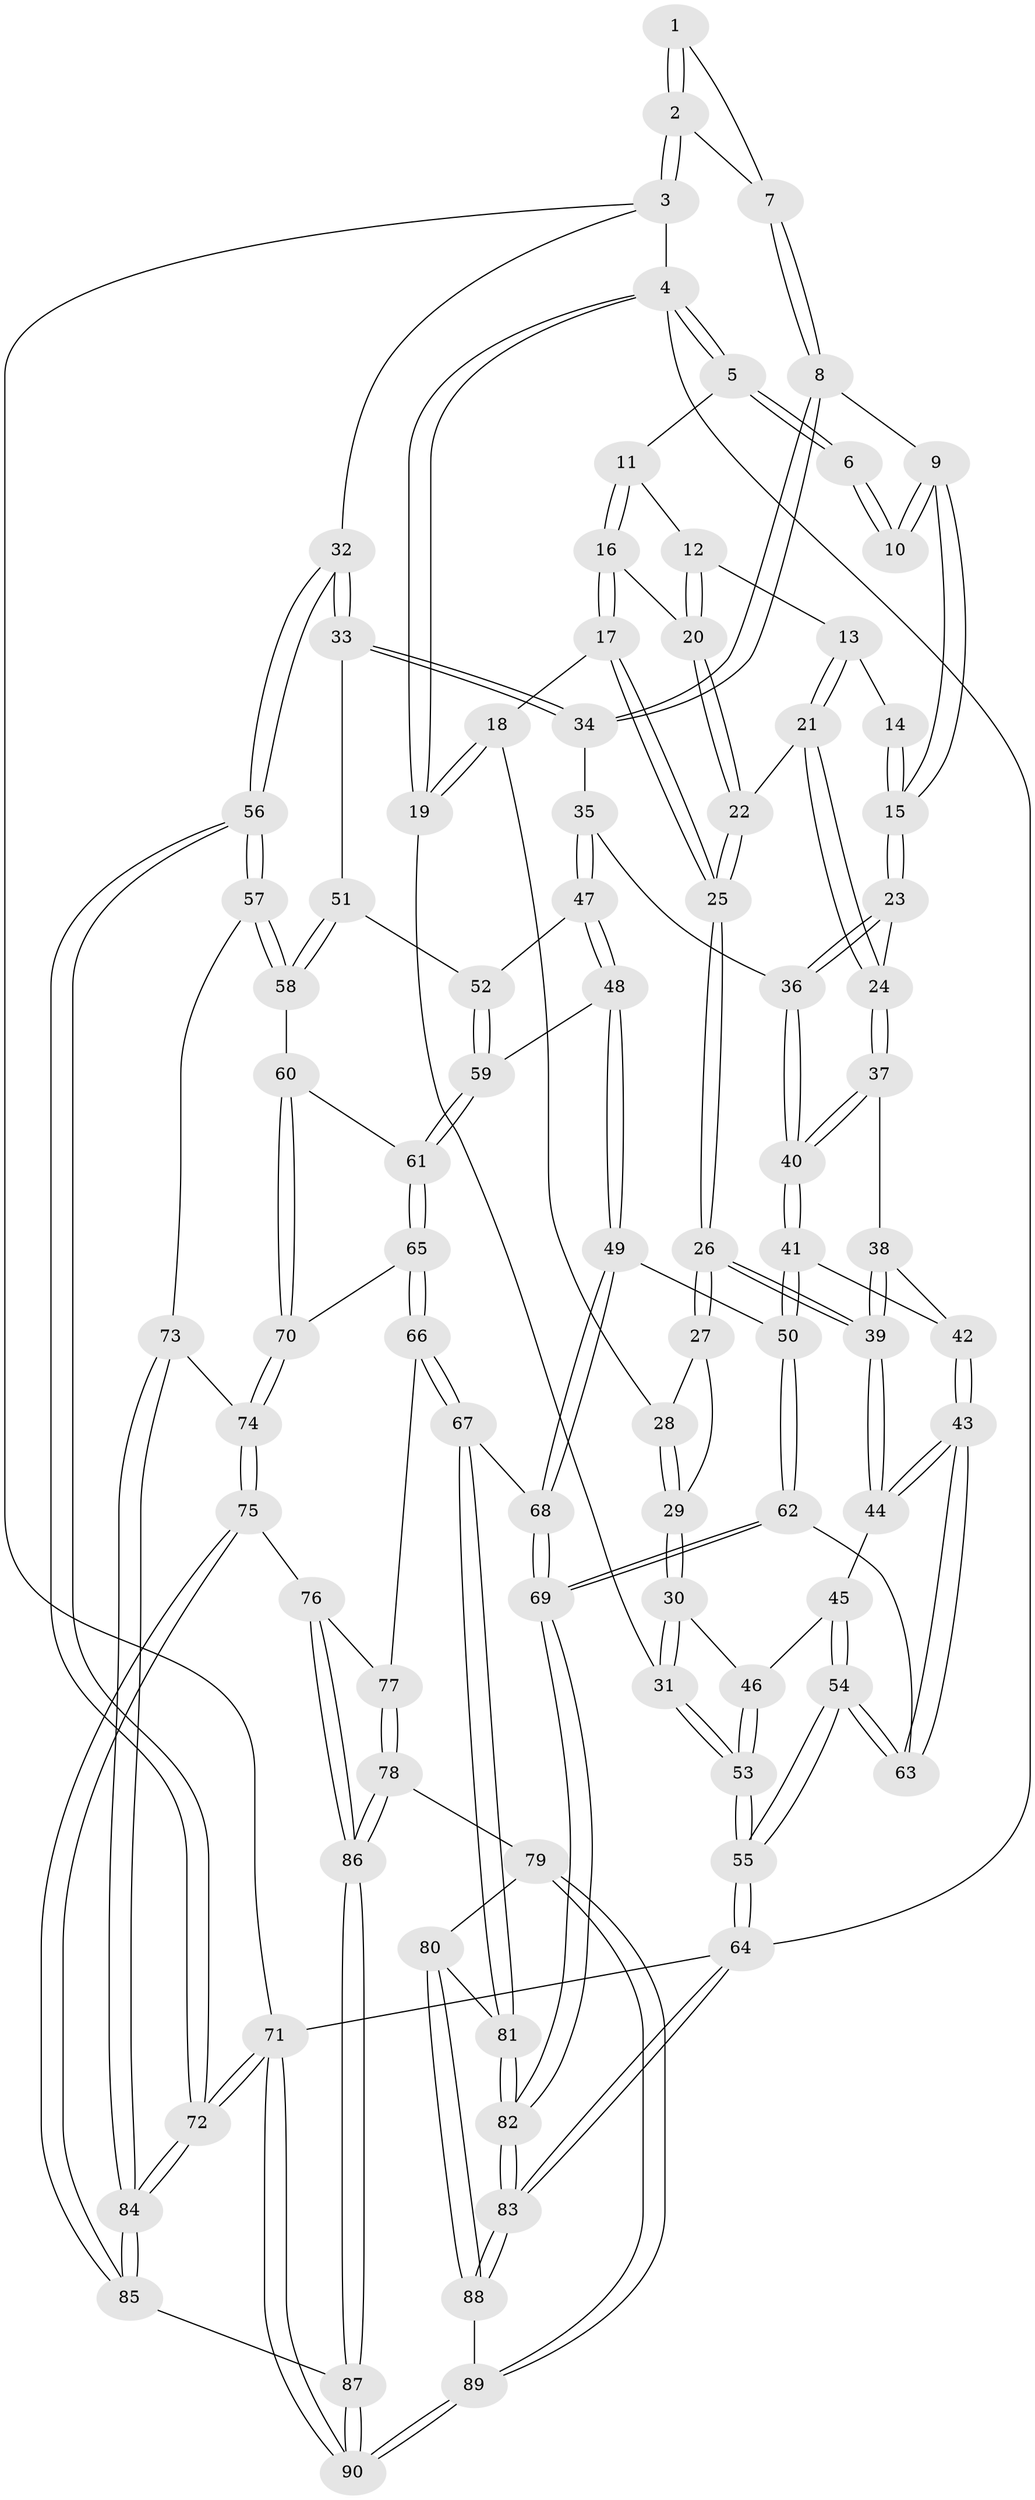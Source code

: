 // coarse degree distribution, {2: 0.06896551724137931, 4: 0.4482758620689655, 3: 0.3793103448275862, 5: 0.06896551724137931, 7: 0.034482758620689655}
// Generated by graph-tools (version 1.1) at 2025/38/03/04/25 23:38:29]
// undirected, 90 vertices, 222 edges
graph export_dot {
  node [color=gray90,style=filled];
  1 [pos="+0.6812136622229821+0"];
  2 [pos="+1+0"];
  3 [pos="+1+0"];
  4 [pos="+0+0"];
  5 [pos="+0.2707221447443414+0"];
  6 [pos="+0.6589631549682814+0"];
  7 [pos="+0.8778117510224169+0.11340898961221"];
  8 [pos="+0.8220737783576628+0.2015717773726289"];
  9 [pos="+0.7593442079241847+0.18052130078878023"];
  10 [pos="+0.6579245927870473+0"];
  11 [pos="+0.283551005651928+0"];
  12 [pos="+0.3569465566810562+0"];
  13 [pos="+0.5170054541867058+0.09330635709163654"];
  14 [pos="+0.6102327466240944+0"];
  15 [pos="+0.5919428961017242+0.24830082115602273"];
  16 [pos="+0.20956558602311326+0.1398333620752073"];
  17 [pos="+0.19154247651673198+0.18160435608523648"];
  18 [pos="+0+0.16037926369358615"];
  19 [pos="+0+0.05232185883449455"];
  20 [pos="+0.4126117023876575+0.17345412138614288"];
  21 [pos="+0.5216481503764685+0.2430259017220416"];
  22 [pos="+0.45006700655566256+0.24223110287178773"];
  23 [pos="+0.5872441213933746+0.2512453931350444"];
  24 [pos="+0.5320408903095794+0.24764443511906142"];
  25 [pos="+0.2579610369216415+0.3589968032256131"];
  26 [pos="+0.2574085550207858+0.3609080440801787"];
  27 [pos="+0.12479365269083492+0.35285290867368324"];
  28 [pos="+0.043224063727307596+0.2833449416199929"];
  29 [pos="+0+0.3999759397231022"];
  30 [pos="+0+0.4241703417526995"];
  31 [pos="+0+0.415132031298076"];
  32 [pos="+1+0.35184715751558676"];
  33 [pos="+1+0.36064414462057914"];
  34 [pos="+0.8813597333207536+0.2846374599821161"];
  35 [pos="+0.7162265524054328+0.41372349079279896"];
  36 [pos="+0.6513683822573708+0.3933555317578086"];
  37 [pos="+0.5115361860734958+0.35870217566961704"];
  38 [pos="+0.4808993854455424+0.4066308742874766"];
  39 [pos="+0.263816452297085+0.40735986054787376"];
  40 [pos="+0.5782031077042569+0.48104113480335603"];
  41 [pos="+0.5614679569144438+0.5170850611681858"];
  42 [pos="+0.49195656278729627+0.4452506996980732"];
  43 [pos="+0.270738325950898+0.5000114966377422"];
  44 [pos="+0.2627214893803079+0.4821797118008678"];
  45 [pos="+0.0890631338815241+0.5123809475369837"];
  46 [pos="+0.07392686620962051+0.5113505806442082"];
  47 [pos="+0.7185100207732665+0.4199202699907365"];
  48 [pos="+0.7400706948454948+0.5287338934838911"];
  49 [pos="+0.6209597335335852+0.5823378399097864"];
  50 [pos="+0.5594114999694066+0.5438289427045677"];
  51 [pos="+0.9253839847562905+0.4712496386584957"];
  52 [pos="+0.9049109739983312+0.4865713368842912"];
  53 [pos="+0+0.9539386800130755"];
  54 [pos="+0.06819435748802467+0.7114894416344336"];
  55 [pos="+0+1"];
  56 [pos="+1+0.6661454429836278"];
  57 [pos="+1+0.6791158027117759"];
  58 [pos="+0.9718868508434682+0.6464010600660314"];
  59 [pos="+0.8208555778397363+0.5662877085118763"];
  60 [pos="+0.9120846821540999+0.6493191136260935"];
  61 [pos="+0.8210902736808973+0.5698077228767144"];
  62 [pos="+0.36253538992253376+0.6353594974444038"];
  63 [pos="+0.2894214217001298+0.5543904823173553"];
  64 [pos="+0+1"];
  65 [pos="+0.7694085721021248+0.7023376383399071"];
  66 [pos="+0.7515071215027007+0.7127364489478166"];
  67 [pos="+0.7054031921158459+0.726375093464114"];
  68 [pos="+0.6555800414298203+0.6966462768531931"];
  69 [pos="+0.39015893424946574+0.818311335887495"];
  70 [pos="+0.8726008023651669+0.7378539575744736"];
  71 [pos="+1+1"];
  72 [pos="+1+1"];
  73 [pos="+0.9276867928757061+0.7697325986654736"];
  74 [pos="+0.9010540757112719+0.771388789594577"];
  75 [pos="+0.8962520665471381+0.781679535643132"];
  76 [pos="+0.8599326599118121+0.8115412876161509"];
  77 [pos="+0.8024827889465698+0.8000339895029519"];
  78 [pos="+0.7857222744424464+0.8803924712224092"];
  79 [pos="+0.7270850848230315+0.8682033013454294"];
  80 [pos="+0.7026152026170298+0.830607832410891"];
  81 [pos="+0.6964457932896904+0.8134691777926665"];
  82 [pos="+0.37782842157662033+0.8875899604189651"];
  83 [pos="+0.3042547858801492+1"];
  84 [pos="+1+1"];
  85 [pos="+0.9144544627042326+0.8866117662841372"];
  86 [pos="+0.8146138157949387+0.8953237341192151"];
  87 [pos="+0.8224412244413801+0.9060341880639969"];
  88 [pos="+0.36098132628739604+1"];
  89 [pos="+0.5975540659984786+1"];
  90 [pos="+0.8402180078056617+1"];
  1 -- 2;
  1 -- 2;
  1 -- 7;
  2 -- 3;
  2 -- 3;
  2 -- 7;
  3 -- 4;
  3 -- 32;
  3 -- 71;
  4 -- 5;
  4 -- 5;
  4 -- 19;
  4 -- 19;
  4 -- 64;
  5 -- 6;
  5 -- 6;
  5 -- 11;
  6 -- 10;
  6 -- 10;
  7 -- 8;
  7 -- 8;
  8 -- 9;
  8 -- 34;
  8 -- 34;
  9 -- 10;
  9 -- 10;
  9 -- 15;
  9 -- 15;
  11 -- 12;
  11 -- 16;
  11 -- 16;
  12 -- 13;
  12 -- 20;
  12 -- 20;
  13 -- 14;
  13 -- 21;
  13 -- 21;
  14 -- 15;
  14 -- 15;
  15 -- 23;
  15 -- 23;
  16 -- 17;
  16 -- 17;
  16 -- 20;
  17 -- 18;
  17 -- 25;
  17 -- 25;
  18 -- 19;
  18 -- 19;
  18 -- 28;
  19 -- 31;
  20 -- 22;
  20 -- 22;
  21 -- 22;
  21 -- 24;
  21 -- 24;
  22 -- 25;
  22 -- 25;
  23 -- 24;
  23 -- 36;
  23 -- 36;
  24 -- 37;
  24 -- 37;
  25 -- 26;
  25 -- 26;
  26 -- 27;
  26 -- 27;
  26 -- 39;
  26 -- 39;
  27 -- 28;
  27 -- 29;
  28 -- 29;
  28 -- 29;
  29 -- 30;
  29 -- 30;
  30 -- 31;
  30 -- 31;
  30 -- 46;
  31 -- 53;
  31 -- 53;
  32 -- 33;
  32 -- 33;
  32 -- 56;
  32 -- 56;
  33 -- 34;
  33 -- 34;
  33 -- 51;
  34 -- 35;
  35 -- 36;
  35 -- 47;
  35 -- 47;
  36 -- 40;
  36 -- 40;
  37 -- 38;
  37 -- 40;
  37 -- 40;
  38 -- 39;
  38 -- 39;
  38 -- 42;
  39 -- 44;
  39 -- 44;
  40 -- 41;
  40 -- 41;
  41 -- 42;
  41 -- 50;
  41 -- 50;
  42 -- 43;
  42 -- 43;
  43 -- 44;
  43 -- 44;
  43 -- 63;
  43 -- 63;
  44 -- 45;
  45 -- 46;
  45 -- 54;
  45 -- 54;
  46 -- 53;
  46 -- 53;
  47 -- 48;
  47 -- 48;
  47 -- 52;
  48 -- 49;
  48 -- 49;
  48 -- 59;
  49 -- 50;
  49 -- 68;
  49 -- 68;
  50 -- 62;
  50 -- 62;
  51 -- 52;
  51 -- 58;
  51 -- 58;
  52 -- 59;
  52 -- 59;
  53 -- 55;
  53 -- 55;
  54 -- 55;
  54 -- 55;
  54 -- 63;
  54 -- 63;
  55 -- 64;
  55 -- 64;
  56 -- 57;
  56 -- 57;
  56 -- 72;
  56 -- 72;
  57 -- 58;
  57 -- 58;
  57 -- 73;
  58 -- 60;
  59 -- 61;
  59 -- 61;
  60 -- 61;
  60 -- 70;
  60 -- 70;
  61 -- 65;
  61 -- 65;
  62 -- 63;
  62 -- 69;
  62 -- 69;
  64 -- 83;
  64 -- 83;
  64 -- 71;
  65 -- 66;
  65 -- 66;
  65 -- 70;
  66 -- 67;
  66 -- 67;
  66 -- 77;
  67 -- 68;
  67 -- 81;
  67 -- 81;
  68 -- 69;
  68 -- 69;
  69 -- 82;
  69 -- 82;
  70 -- 74;
  70 -- 74;
  71 -- 72;
  71 -- 72;
  71 -- 90;
  71 -- 90;
  72 -- 84;
  72 -- 84;
  73 -- 74;
  73 -- 84;
  73 -- 84;
  74 -- 75;
  74 -- 75;
  75 -- 76;
  75 -- 85;
  75 -- 85;
  76 -- 77;
  76 -- 86;
  76 -- 86;
  77 -- 78;
  77 -- 78;
  78 -- 79;
  78 -- 86;
  78 -- 86;
  79 -- 80;
  79 -- 89;
  79 -- 89;
  80 -- 81;
  80 -- 88;
  80 -- 88;
  81 -- 82;
  81 -- 82;
  82 -- 83;
  82 -- 83;
  83 -- 88;
  83 -- 88;
  84 -- 85;
  84 -- 85;
  85 -- 87;
  86 -- 87;
  86 -- 87;
  87 -- 90;
  87 -- 90;
  88 -- 89;
  89 -- 90;
  89 -- 90;
}
